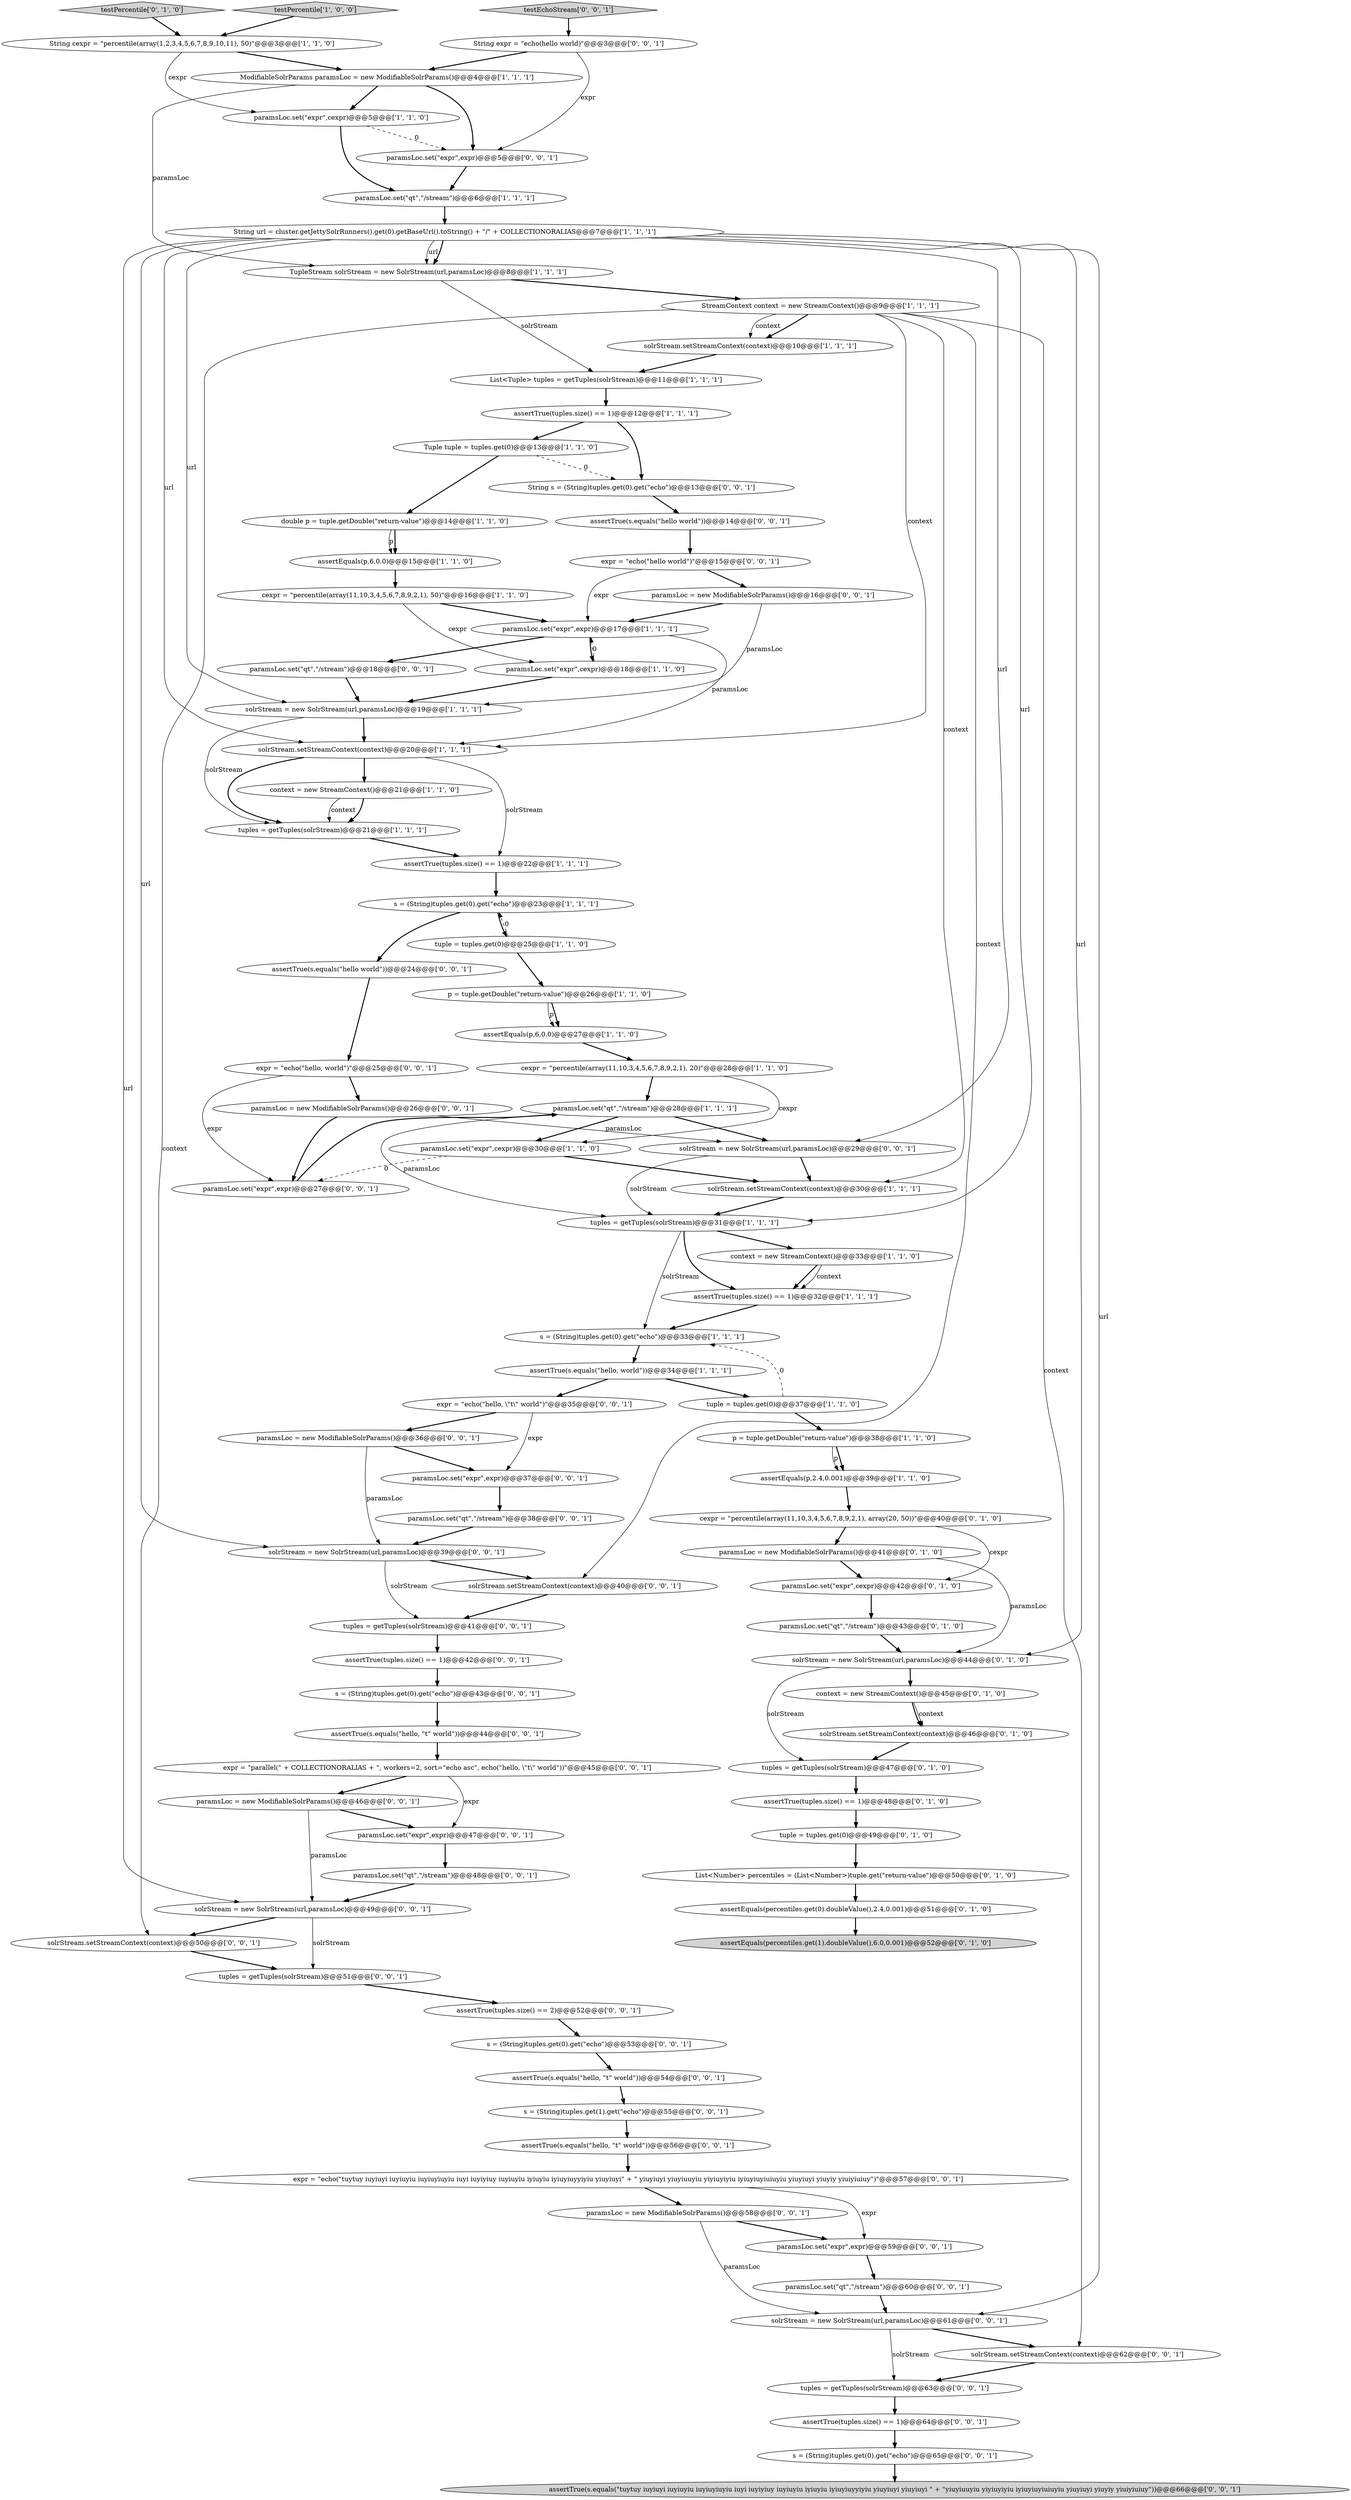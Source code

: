 digraph {
14 [style = filled, label = "paramsLoc.set(\"expr\",expr)@@@17@@@['1', '1', '1']", fillcolor = white, shape = ellipse image = "AAA0AAABBB1BBB"];
69 [style = filled, label = "expr = \"echo(\"hello, \\\"t\\\" world\")\"@@@35@@@['0', '0', '1']", fillcolor = white, shape = ellipse image = "AAA0AAABBB3BBB"];
40 [style = filled, label = "tuple = tuples.get(0)@@@49@@@['0', '1', '0']", fillcolor = white, shape = ellipse image = "AAA1AAABBB2BBB"];
86 [style = filled, label = "paramsLoc = new ModifiableSolrParams()@@@36@@@['0', '0', '1']", fillcolor = white, shape = ellipse image = "AAA0AAABBB3BBB"];
60 [style = filled, label = "solrStream = new SolrStream(url,paramsLoc)@@@61@@@['0', '0', '1']", fillcolor = white, shape = ellipse image = "AAA0AAABBB3BBB"];
61 [style = filled, label = "solrStream = new SolrStream(url,paramsLoc)@@@29@@@['0', '0', '1']", fillcolor = white, shape = ellipse image = "AAA0AAABBB3BBB"];
53 [style = filled, label = "paramsLoc = new ModifiableSolrParams()@@@46@@@['0', '0', '1']", fillcolor = white, shape = ellipse image = "AAA0AAABBB3BBB"];
24 [style = filled, label = "assertTrue(tuples.size() == 1)@@@22@@@['1', '1', '1']", fillcolor = white, shape = ellipse image = "AAA0AAABBB1BBB"];
22 [style = filled, label = "cexpr = \"percentile(array(11,10,3,4,5,6,7,8,9,2,1), 50)\"@@@16@@@['1', '1', '0']", fillcolor = white, shape = ellipse image = "AAA0AAABBB1BBB"];
45 [style = filled, label = "solrStream.setStreamContext(context)@@@46@@@['0', '1', '0']", fillcolor = white, shape = ellipse image = "AAA1AAABBB2BBB"];
10 [style = filled, label = "assertEquals(p,6,0.0)@@@15@@@['1', '1', '0']", fillcolor = white, shape = ellipse image = "AAA0AAABBB1BBB"];
38 [style = filled, label = "testPercentile['0', '1', '0']", fillcolor = lightgray, shape = diamond image = "AAA0AAABBB2BBB"];
56 [style = filled, label = "paramsLoc.set(\"expr\",expr)@@@47@@@['0', '0', '1']", fillcolor = white, shape = ellipse image = "AAA0AAABBB3BBB"];
30 [style = filled, label = "assertTrue(tuples.size() == 1)@@@32@@@['1', '1', '1']", fillcolor = white, shape = ellipse image = "AAA0AAABBB1BBB"];
36 [style = filled, label = "context = new StreamContext()@@@33@@@['1', '1', '0']", fillcolor = white, shape = ellipse image = "AAA0AAABBB1BBB"];
66 [style = filled, label = "solrStream.setStreamContext(context)@@@40@@@['0', '0', '1']", fillcolor = white, shape = ellipse image = "AAA0AAABBB3BBB"];
83 [style = filled, label = "tuples = getTuples(solrStream)@@@63@@@['0', '0', '1']", fillcolor = white, shape = ellipse image = "AAA0AAABBB3BBB"];
64 [style = filled, label = "paramsLoc.set(\"expr\",expr)@@@59@@@['0', '0', '1']", fillcolor = white, shape = ellipse image = "AAA0AAABBB3BBB"];
2 [style = filled, label = "solrStream.setStreamContext(context)@@@30@@@['1', '1', '1']", fillcolor = white, shape = ellipse image = "AAA0AAABBB1BBB"];
16 [style = filled, label = "tuples = getTuples(solrStream)@@@21@@@['1', '1', '1']", fillcolor = white, shape = ellipse image = "AAA0AAABBB1BBB"];
11 [style = filled, label = "cexpr = \"percentile(array(11,10,3,4,5,6,7,8,9,2,1), 20)\"@@@28@@@['1', '1', '0']", fillcolor = white, shape = ellipse image = "AAA0AAABBB1BBB"];
92 [style = filled, label = "s = (String)tuples.get(1).get(\"echo\")@@@55@@@['0', '0', '1']", fillcolor = white, shape = ellipse image = "AAA0AAABBB3BBB"];
1 [style = filled, label = "tuple = tuples.get(0)@@@25@@@['1', '1', '0']", fillcolor = white, shape = ellipse image = "AAA0AAABBB1BBB"];
67 [style = filled, label = "paramsLoc = new ModifiableSolrParams()@@@26@@@['0', '0', '1']", fillcolor = white, shape = ellipse image = "AAA0AAABBB3BBB"];
80 [style = filled, label = "assertTrue(tuples.size() == 1)@@@42@@@['0', '0', '1']", fillcolor = white, shape = ellipse image = "AAA0AAABBB3BBB"];
7 [style = filled, label = "context = new StreamContext()@@@21@@@['1', '1', '0']", fillcolor = white, shape = ellipse image = "AAA0AAABBB1BBB"];
74 [style = filled, label = "solrStream.setStreamContext(context)@@@50@@@['0', '0', '1']", fillcolor = white, shape = ellipse image = "AAA0AAABBB3BBB"];
29 [style = filled, label = "TupleStream solrStream = new SolrStream(url,paramsLoc)@@@8@@@['1', '1', '1']", fillcolor = white, shape = ellipse image = "AAA0AAABBB1BBB"];
68 [style = filled, label = "paramsLoc.set(\"qt\",\"/stream\")@@@18@@@['0', '0', '1']", fillcolor = white, shape = ellipse image = "AAA0AAABBB3BBB"];
49 [style = filled, label = "assertEquals(percentiles.get(1).doubleValue(),6.0,0.001)@@@52@@@['0', '1', '0']", fillcolor = lightgray, shape = ellipse image = "AAA1AAABBB2BBB"];
77 [style = filled, label = "paramsLoc.set(\"expr\",expr)@@@37@@@['0', '0', '1']", fillcolor = white, shape = ellipse image = "AAA0AAABBB3BBB"];
9 [style = filled, label = "List<Tuple> tuples = getTuples(solrStream)@@@11@@@['1', '1', '1']", fillcolor = white, shape = ellipse image = "AAA0AAABBB1BBB"];
28 [style = filled, label = "s = (String)tuples.get(0).get(\"echo\")@@@33@@@['1', '1', '1']", fillcolor = white, shape = ellipse image = "AAA0AAABBB1BBB"];
47 [style = filled, label = "assertTrue(tuples.size() == 1)@@@48@@@['0', '1', '0']", fillcolor = white, shape = ellipse image = "AAA1AAABBB2BBB"];
81 [style = filled, label = "assertTrue(s.equals(\"hello, \"t\" world\"))@@@44@@@['0', '0', '1']", fillcolor = white, shape = ellipse image = "AAA0AAABBB3BBB"];
85 [style = filled, label = "solrStream = new SolrStream(url,paramsLoc)@@@49@@@['0', '0', '1']", fillcolor = white, shape = ellipse image = "AAA0AAABBB3BBB"];
6 [style = filled, label = "paramsLoc.set(\"expr\",cexpr)@@@18@@@['1', '1', '0']", fillcolor = white, shape = ellipse image = "AAA0AAABBB1BBB"];
70 [style = filled, label = "expr = \"echo(\"tuytuy iuyiuyi iuyiuyiu iuyiuyiuyiu iuyi iuyiyiuy iuyiuyiu iyiuyiu iyiuyiuyyiyiu yiuyiuyi\" + \" yiuyiuyi yiuyiuuyiu yiyiuyiyiu iyiuyiuyiuiuyiu yiuyiuyi yiuyiy yiuiyiuiuy\")\"@@@57@@@['0', '0', '1']", fillcolor = white, shape = ellipse image = "AAA0AAABBB3BBB"];
72 [style = filled, label = "testEchoStream['0', '0', '1']", fillcolor = lightgray, shape = diamond image = "AAA0AAABBB3BBB"];
79 [style = filled, label = "tuples = getTuples(solrStream)@@@41@@@['0', '0', '1']", fillcolor = white, shape = ellipse image = "AAA0AAABBB3BBB"];
15 [style = filled, label = "solrStream.setStreamContext(context)@@@20@@@['1', '1', '1']", fillcolor = white, shape = ellipse image = "AAA0AAABBB1BBB"];
13 [style = filled, label = "p = tuple.getDouble(\"return-value\")@@@26@@@['1', '1', '0']", fillcolor = white, shape = ellipse image = "AAA0AAABBB1BBB"];
19 [style = filled, label = "StreamContext context = new StreamContext()@@@9@@@['1', '1', '1']", fillcolor = white, shape = ellipse image = "AAA0AAABBB1BBB"];
42 [style = filled, label = "context = new StreamContext()@@@45@@@['0', '1', '0']", fillcolor = white, shape = ellipse image = "AAA1AAABBB2BBB"];
21 [style = filled, label = "ModifiableSolrParams paramsLoc = new ModifiableSolrParams()@@@4@@@['1', '1', '1']", fillcolor = white, shape = ellipse image = "AAA0AAABBB1BBB"];
17 [style = filled, label = "p = tuple.getDouble(\"return-value\")@@@38@@@['1', '1', '0']", fillcolor = white, shape = ellipse image = "AAA0AAABBB1BBB"];
25 [style = filled, label = "assertTrue(s.equals(\"hello, world\"))@@@34@@@['1', '1', '1']", fillcolor = white, shape = ellipse image = "AAA0AAABBB1BBB"];
87 [style = filled, label = "assertTrue(tuples.size() == 1)@@@64@@@['0', '0', '1']", fillcolor = white, shape = ellipse image = "AAA0AAABBB3BBB"];
26 [style = filled, label = "paramsLoc.set(\"qt\",\"/stream\")@@@28@@@['1', '1', '1']", fillcolor = white, shape = ellipse image = "AAA0AAABBB1BBB"];
50 [style = filled, label = "tuples = getTuples(solrStream)@@@47@@@['0', '1', '0']", fillcolor = white, shape = ellipse image = "AAA1AAABBB2BBB"];
57 [style = filled, label = "s = (String)tuples.get(0).get(\"echo\")@@@53@@@['0', '0', '1']", fillcolor = white, shape = ellipse image = "AAA0AAABBB3BBB"];
58 [style = filled, label = "paramsLoc.set(\"qt\",\"/stream\")@@@48@@@['0', '0', '1']", fillcolor = white, shape = ellipse image = "AAA0AAABBB3BBB"];
91 [style = filled, label = "assertTrue(s.equals(\"hello world\"))@@@24@@@['0', '0', '1']", fillcolor = white, shape = ellipse image = "AAA0AAABBB3BBB"];
3 [style = filled, label = "tuple = tuples.get(0)@@@37@@@['1', '1', '0']", fillcolor = white, shape = ellipse image = "AAA0AAABBB1BBB"];
89 [style = filled, label = "String expr = \"echo(hello world)\"@@@3@@@['0', '0', '1']", fillcolor = white, shape = ellipse image = "AAA0AAABBB3BBB"];
32 [style = filled, label = "solrStream.setStreamContext(context)@@@10@@@['1', '1', '1']", fillcolor = white, shape = ellipse image = "AAA0AAABBB1BBB"];
20 [style = filled, label = "assertEquals(p,2.4,0.001)@@@39@@@['1', '1', '0']", fillcolor = white, shape = ellipse image = "AAA0AAABBB1BBB"];
88 [style = filled, label = "assertTrue(s.equals(\"hello, \"t\" world\"))@@@54@@@['0', '0', '1']", fillcolor = white, shape = ellipse image = "AAA0AAABBB3BBB"];
76 [style = filled, label = "s = (String)tuples.get(0).get(\"echo\")@@@43@@@['0', '0', '1']", fillcolor = white, shape = ellipse image = "AAA0AAABBB3BBB"];
93 [style = filled, label = "solrStream = new SolrStream(url,paramsLoc)@@@39@@@['0', '0', '1']", fillcolor = white, shape = ellipse image = "AAA0AAABBB3BBB"];
65 [style = filled, label = "tuples = getTuples(solrStream)@@@51@@@['0', '0', '1']", fillcolor = white, shape = ellipse image = "AAA0AAABBB3BBB"];
8 [style = filled, label = "paramsLoc.set(\"expr\",cexpr)@@@5@@@['1', '1', '0']", fillcolor = white, shape = ellipse image = "AAA0AAABBB1BBB"];
59 [style = filled, label = "expr = \"parallel(\" + COLLECTIONORALIAS + \", workers=2, sort=\"echo asc\", echo(\"hello, \\\"t\\\" world\"))\"@@@45@@@['0', '0', '1']", fillcolor = white, shape = ellipse image = "AAA0AAABBB3BBB"];
95 [style = filled, label = "solrStream.setStreamContext(context)@@@62@@@['0', '0', '1']", fillcolor = white, shape = ellipse image = "AAA0AAABBB3BBB"];
73 [style = filled, label = "assertTrue(s.equals(\"hello world\"))@@@14@@@['0', '0', '1']", fillcolor = white, shape = ellipse image = "AAA0AAABBB3BBB"];
46 [style = filled, label = "solrStream = new SolrStream(url,paramsLoc)@@@44@@@['0', '1', '0']", fillcolor = white, shape = ellipse image = "AAA1AAABBB2BBB"];
54 [style = filled, label = "assertTrue(tuples.size() == 2)@@@52@@@['0', '0', '1']", fillcolor = white, shape = ellipse image = "AAA0AAABBB3BBB"];
51 [style = filled, label = "List<Number> percentiles = (List<Number>)tuple.get(\"return-value\")@@@50@@@['0', '1', '0']", fillcolor = white, shape = ellipse image = "AAA1AAABBB2BBB"];
62 [style = filled, label = "paramsLoc.set(\"qt\",\"/stream\")@@@38@@@['0', '0', '1']", fillcolor = white, shape = ellipse image = "AAA0AAABBB3BBB"];
33 [style = filled, label = "tuples = getTuples(solrStream)@@@31@@@['1', '1', '1']", fillcolor = white, shape = ellipse image = "AAA0AAABBB1BBB"];
96 [style = filled, label = "String s = (String)tuples.get(0).get(\"echo\")@@@13@@@['0', '0', '1']", fillcolor = white, shape = ellipse image = "AAA0AAABBB3BBB"];
43 [style = filled, label = "paramsLoc = new ModifiableSolrParams()@@@41@@@['0', '1', '0']", fillcolor = white, shape = ellipse image = "AAA1AAABBB2BBB"];
39 [style = filled, label = "cexpr = \"percentile(array(11,10,3,4,5,6,7,8,9,2,1), array(20, 50))\"@@@40@@@['0', '1', '0']", fillcolor = white, shape = ellipse image = "AAA1AAABBB2BBB"];
27 [style = filled, label = "String url = cluster.getJettySolrRunners().get(0).getBaseUrl().toString() + \"/\" + COLLECTIONORALIAS@@@7@@@['1', '1', '1']", fillcolor = white, shape = ellipse image = "AAA0AAABBB1BBB"];
75 [style = filled, label = "assertTrue(s.equals(\"tuytuy iuyiuyi iuyiuyiu iuyiuyiuyiu iuyi iuyiyiuy iuyiuyiu iyiuyiu iyiuyiuyyiyiu yiuyiuyi yiuyiuyi \" + \"yiuyiuuyiu yiyiuyiyiu iyiuyiuyiuiuyiu yiuyiuyi yiuyiy yiuiyiuiuy\"))@@@66@@@['0', '0', '1']", fillcolor = lightgray, shape = ellipse image = "AAA0AAABBB3BBB"];
84 [style = filled, label = "paramsLoc.set(\"expr\",expr)@@@27@@@['0', '0', '1']", fillcolor = white, shape = ellipse image = "AAA0AAABBB3BBB"];
90 [style = filled, label = "expr = \"echo(\"hello, world\")\"@@@25@@@['0', '0', '1']", fillcolor = white, shape = ellipse image = "AAA0AAABBB3BBB"];
0 [style = filled, label = "String cexpr = \"percentile(array(1,2,3,4,5,6,7,8,9,10,11), 50)\"@@@3@@@['1', '1', '0']", fillcolor = white, shape = ellipse image = "AAA0AAABBB1BBB"];
78 [style = filled, label = "paramsLoc = new ModifiableSolrParams()@@@16@@@['0', '0', '1']", fillcolor = white, shape = ellipse image = "AAA0AAABBB3BBB"];
18 [style = filled, label = "solrStream = new SolrStream(url,paramsLoc)@@@19@@@['1', '1', '1']", fillcolor = white, shape = ellipse image = "AAA0AAABBB1BBB"];
35 [style = filled, label = "s = (String)tuples.get(0).get(\"echo\")@@@23@@@['1', '1', '1']", fillcolor = white, shape = ellipse image = "AAA0AAABBB1BBB"];
52 [style = filled, label = "expr = \"echo(\"hello world\")\"@@@15@@@['0', '0', '1']", fillcolor = white, shape = ellipse image = "AAA0AAABBB3BBB"];
23 [style = filled, label = "Tuple tuple = tuples.get(0)@@@13@@@['1', '1', '0']", fillcolor = white, shape = ellipse image = "AAA0AAABBB1BBB"];
37 [style = filled, label = "testPercentile['1', '0', '0']", fillcolor = lightgray, shape = diamond image = "AAA0AAABBB1BBB"];
41 [style = filled, label = "paramsLoc.set(\"qt\",\"/stream\")@@@43@@@['0', '1', '0']", fillcolor = white, shape = ellipse image = "AAA1AAABBB2BBB"];
5 [style = filled, label = "paramsLoc.set(\"expr\",cexpr)@@@30@@@['1', '1', '0']", fillcolor = white, shape = ellipse image = "AAA0AAABBB1BBB"];
12 [style = filled, label = "double p = tuple.getDouble(\"return-value\")@@@14@@@['1', '1', '0']", fillcolor = white, shape = ellipse image = "AAA0AAABBB1BBB"];
44 [style = filled, label = "assertEquals(percentiles.get(0).doubleValue(),2.4,0.001)@@@51@@@['0', '1', '0']", fillcolor = white, shape = ellipse image = "AAA1AAABBB2BBB"];
31 [style = filled, label = "assertEquals(p,6,0.0)@@@27@@@['1', '1', '0']", fillcolor = white, shape = ellipse image = "AAA0AAABBB1BBB"];
34 [style = filled, label = "paramsLoc.set(\"qt\",\"/stream\")@@@6@@@['1', '1', '1']", fillcolor = white, shape = ellipse image = "AAA0AAABBB1BBB"];
48 [style = filled, label = "paramsLoc.set(\"expr\",cexpr)@@@42@@@['0', '1', '0']", fillcolor = white, shape = ellipse image = "AAA1AAABBB2BBB"];
55 [style = filled, label = "paramsLoc.set(\"expr\",expr)@@@5@@@['0', '0', '1']", fillcolor = white, shape = ellipse image = "AAA0AAABBB3BBB"];
4 [style = filled, label = "assertTrue(tuples.size() == 1)@@@12@@@['1', '1', '1']", fillcolor = white, shape = ellipse image = "AAA0AAABBB1BBB"];
63 [style = filled, label = "paramsLoc = new ModifiableSolrParams()@@@58@@@['0', '0', '1']", fillcolor = white, shape = ellipse image = "AAA0AAABBB3BBB"];
71 [style = filled, label = "assertTrue(s.equals(\"hello, \"t\" world\"))@@@56@@@['0', '0', '1']", fillcolor = white, shape = ellipse image = "AAA0AAABBB3BBB"];
82 [style = filled, label = "paramsLoc.set(\"qt\",\"/stream\")@@@60@@@['0', '0', '1']", fillcolor = white, shape = ellipse image = "AAA0AAABBB3BBB"];
94 [style = filled, label = "s = (String)tuples.get(0).get(\"echo\")@@@65@@@['0', '0', '1']", fillcolor = white, shape = ellipse image = "AAA0AAABBB3BBB"];
70->64 [style = solid, label="expr"];
13->31 [style = solid, label="p"];
32->9 [style = bold, label=""];
25->3 [style = bold, label=""];
29->19 [style = bold, label=""];
43->48 [style = bold, label=""];
56->58 [style = bold, label=""];
36->30 [style = bold, label=""];
89->21 [style = bold, label=""];
78->18 [style = solid, label="paramsLoc"];
27->60 [style = solid, label="url"];
4->96 [style = bold, label=""];
27->29 [style = solid, label="url"];
73->52 [style = bold, label=""];
96->73 [style = bold, label=""];
46->50 [style = solid, label="solrStream"];
65->54 [style = bold, label=""];
35->91 [style = bold, label=""];
37->0 [style = bold, label=""];
12->10 [style = bold, label=""];
3->17 [style = bold, label=""];
27->85 [style = solid, label="url"];
22->14 [style = bold, label=""];
44->49 [style = bold, label=""];
0->21 [style = bold, label=""];
15->16 [style = bold, label=""];
2->33 [style = bold, label=""];
27->46 [style = solid, label="url"];
4->23 [style = bold, label=""];
14->15 [style = solid, label="paramsLoc"];
27->15 [style = solid, label="url"];
63->64 [style = bold, label=""];
36->30 [style = solid, label="context"];
26->61 [style = bold, label=""];
21->55 [style = bold, label=""];
41->46 [style = bold, label=""];
71->70 [style = bold, label=""];
24->35 [style = bold, label=""];
67->84 [style = bold, label=""];
19->15 [style = solid, label="context"];
40->51 [style = bold, label=""];
27->33 [style = solid, label="url"];
11->26 [style = bold, label=""];
7->16 [style = bold, label=""];
68->18 [style = bold, label=""];
19->32 [style = bold, label=""];
70->63 [style = bold, label=""];
21->8 [style = bold, label=""];
13->31 [style = bold, label=""];
58->85 [style = bold, label=""];
62->93 [style = bold, label=""];
15->7 [style = bold, label=""];
64->82 [style = bold, label=""];
35->1 [style = bold, label=""];
82->60 [style = bold, label=""];
54->57 [style = bold, label=""];
60->83 [style = solid, label="solrStream"];
47->40 [style = bold, label=""];
20->39 [style = bold, label=""];
22->6 [style = solid, label="cexpr"];
67->61 [style = solid, label="paramsLoc"];
15->24 [style = solid, label="solrStream"];
26->33 [style = solid, label="paramsLoc"];
93->66 [style = bold, label=""];
18->16 [style = solid, label="solrStream"];
30->28 [style = bold, label=""];
92->71 [style = bold, label=""];
38->0 [style = bold, label=""];
79->80 [style = bold, label=""];
90->67 [style = bold, label=""];
84->26 [style = bold, label=""];
61->2 [style = bold, label=""];
25->69 [style = bold, label=""];
85->65 [style = solid, label="solrStream"];
1->13 [style = bold, label=""];
60->95 [style = bold, label=""];
18->15 [style = bold, label=""];
19->32 [style = solid, label="context"];
88->92 [style = bold, label=""];
6->18 [style = bold, label=""];
31->11 [style = bold, label=""];
66->79 [style = bold, label=""];
27->61 [style = solid, label="url"];
61->33 [style = solid, label="solrStream"];
89->55 [style = solid, label="expr"];
27->18 [style = solid, label="url"];
19->2 [style = solid, label="context"];
9->4 [style = bold, label=""];
0->8 [style = solid, label="cexpr"];
19->66 [style = solid, label="context"];
19->95 [style = solid, label="context"];
6->14 [style = dashed, label="0"];
93->79 [style = solid, label="solrStream"];
39->43 [style = bold, label=""];
11->5 [style = solid, label="cexpr"];
85->74 [style = bold, label=""];
83->87 [style = bold, label=""];
17->20 [style = bold, label=""];
95->83 [style = bold, label=""];
57->88 [style = bold, label=""];
27->93 [style = solid, label="url"];
42->45 [style = solid, label="context"];
10->22 [style = bold, label=""];
7->16 [style = solid, label="context"];
43->46 [style = solid, label="paramsLoc"];
23->12 [style = bold, label=""];
3->28 [style = dashed, label="0"];
90->84 [style = solid, label="expr"];
19->74 [style = solid, label="context"];
72->89 [style = bold, label=""];
23->96 [style = dashed, label="0"];
69->86 [style = bold, label=""];
53->85 [style = solid, label="paramsLoc"];
8->55 [style = dashed, label="0"];
45->50 [style = bold, label=""];
21->29 [style = solid, label="paramsLoc"];
81->59 [style = bold, label=""];
94->75 [style = bold, label=""];
59->56 [style = solid, label="expr"];
5->2 [style = bold, label=""];
42->45 [style = bold, label=""];
16->24 [style = bold, label=""];
69->77 [style = solid, label="expr"];
51->44 [style = bold, label=""];
80->76 [style = bold, label=""];
33->28 [style = solid, label="solrStream"];
50->47 [style = bold, label=""];
53->56 [style = bold, label=""];
74->65 [style = bold, label=""];
46->42 [style = bold, label=""];
48->41 [style = bold, label=""];
8->34 [style = bold, label=""];
12->10 [style = solid, label="p"];
27->29 [style = bold, label=""];
5->84 [style = dashed, label="0"];
29->9 [style = solid, label="solrStream"];
33->30 [style = bold, label=""];
26->5 [style = bold, label=""];
87->94 [style = bold, label=""];
59->53 [style = bold, label=""];
52->78 [style = bold, label=""];
77->62 [style = bold, label=""];
39->48 [style = solid, label="cexpr"];
86->77 [style = bold, label=""];
14->6 [style = bold, label=""];
52->14 [style = solid, label="expr"];
76->81 [style = bold, label=""];
17->20 [style = solid, label="p"];
63->60 [style = solid, label="paramsLoc"];
86->93 [style = solid, label="paramsLoc"];
1->35 [style = dashed, label="0"];
14->68 [style = bold, label=""];
78->14 [style = bold, label=""];
33->36 [style = bold, label=""];
91->90 [style = bold, label=""];
28->25 [style = bold, label=""];
55->34 [style = bold, label=""];
34->27 [style = bold, label=""];
}
